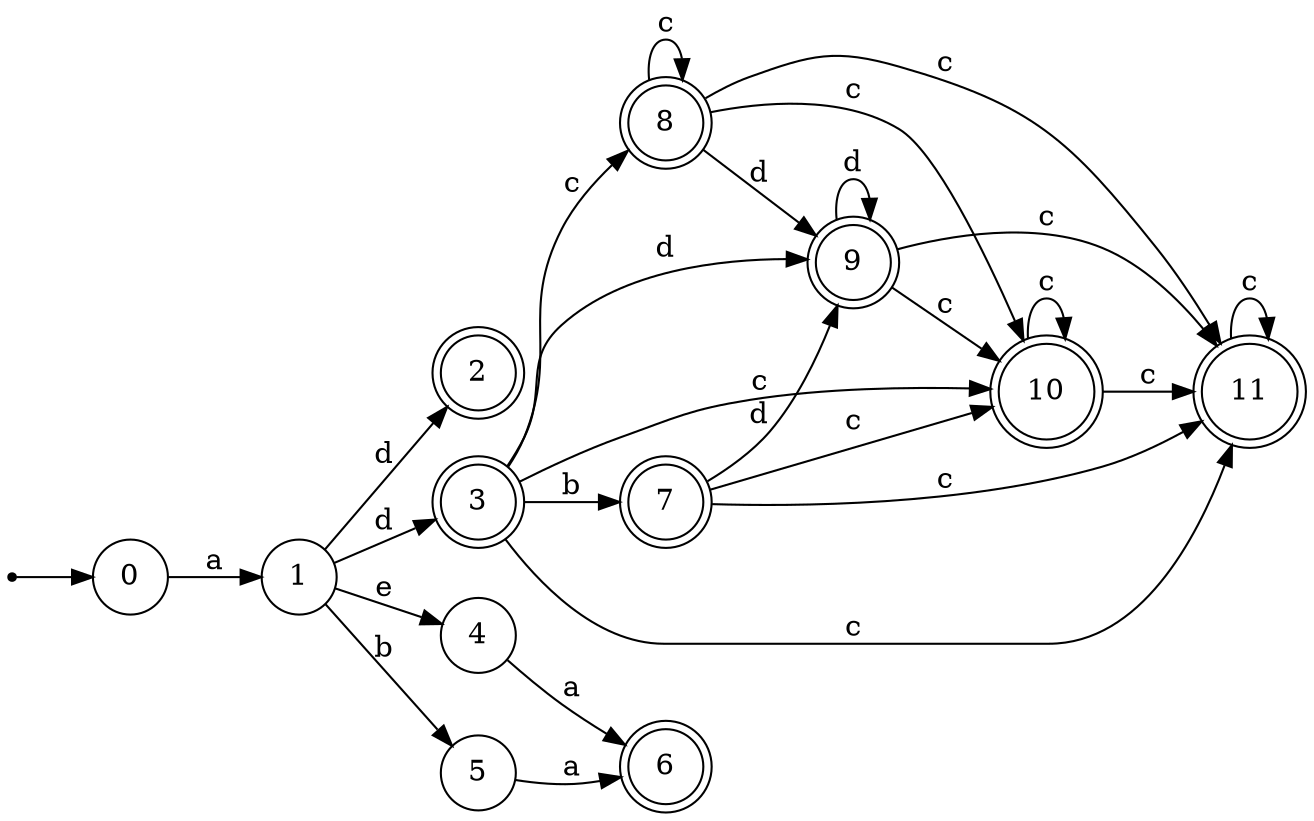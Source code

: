digraph finite_state_machine {
rankdir=LR;
size="20,20";
node [shape = point]; "dummy0"
node [shape = circle]; "0";
"dummy0" -> "0";
node [shape = circle]; "1";
node [shape = doublecircle]; "2";node [shape = doublecircle]; "3";node [shape = circle]; "4";
node [shape = circle]; "5";
node [shape = doublecircle]; "6";node [shape = doublecircle]; "7";node [shape = doublecircle]; "8";node [shape = doublecircle]; "9";node [shape = doublecircle]; "10";node [shape = doublecircle]; "11";"0" -> "1" [label = "a"];
 "1" -> "2" [label = "d"];
 "1" -> "3" [label = "d"];
 "1" -> "4" [label = "e"];
 "1" -> "5" [label = "b"];
 "5" -> "6" [label = "a"];
 "4" -> "6" [label = "a"];
 "3" -> "7" [label = "b"];
 "3" -> "8" [label = "c"];
 "3" -> "10" [label = "c"];
 "3" -> "11" [label = "c"];
 "3" -> "9" [label = "d"];
 "11" -> "11" [label = "c"];
 "10" -> "10" [label = "c"];
 "10" -> "11" [label = "c"];
 "9" -> "9" [label = "d"];
 "9" -> "10" [label = "c"];
 "9" -> "11" [label = "c"];
 "8" -> "8" [label = "c"];
 "8" -> "10" [label = "c"];
 "8" -> "11" [label = "c"];
 "8" -> "9" [label = "d"];
 "7" -> "9" [label = "d"];
 "7" -> "10" [label = "c"];
 "7" -> "11" [label = "c"];
 }
